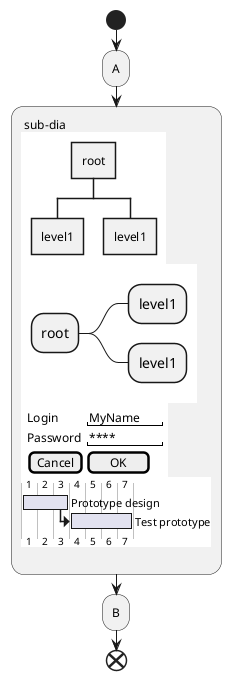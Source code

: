 {
  "sha1": "po9pdb0bww4dhaxilmfop7x00zson4a",
  "insertion": {
    "when": "2024-06-04T17:28:41.507Z",
    "url": "https://forum.plantuml.net/11895/embed-sub-diagrams-all-type-especially-mindmap-type-diagram",
    "user": "plantuml@gmail.com"
  }
}
@startuml
start
:A;
: sub-dia
{{wbs
* root
** level1
** level1
}}
{{mindmap
* root
** level1
** level1
}}
{{
salt
{
  Login    | "MyName   "
  Password | "****     "
  [Cancel] | [  OK   ]
}
}}
{{gantt
[Prototype design] lasts 3 days
[Test prototype] starts at [Prototype design]'s end
[Test prototype] lasts 4 days
}}
;
:B;
end
@enduml
